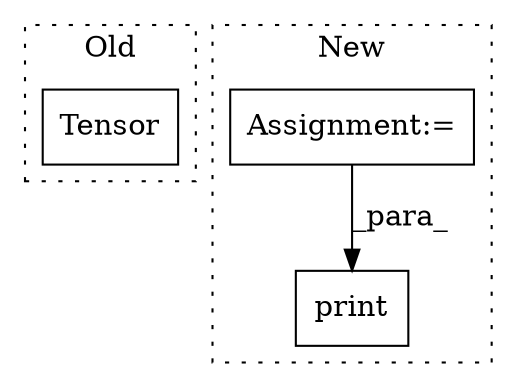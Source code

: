 digraph G {
subgraph cluster0 {
1 [label="Tensor" a="32" s="1435,1479" l="7,1" shape="box"];
label = "Old";
style="dotted";
}
subgraph cluster1 {
2 [label="print" a="32" s="1947,1974" l="6,1" shape="box"];
3 [label="Assignment:=" a="7" s="1755" l="1" shape="box"];
label = "New";
style="dotted";
}
3 -> 2 [label="_para_"];
}